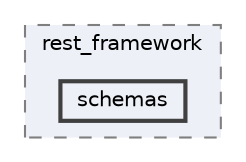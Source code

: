 digraph "env/lib/python3.12/site-packages/rest_framework/schemas"
{
 // LATEX_PDF_SIZE
  bgcolor="transparent";
  edge [fontname=Helvetica,fontsize=10,labelfontname=Helvetica,labelfontsize=10];
  node [fontname=Helvetica,fontsize=10,shape=box,height=0.2,width=0.4];
  compound=true
  subgraph clusterdir_de840e0f8beb23a95f4326964978bac8 {
    graph [ bgcolor="#edf0f7", pencolor="grey50", label="rest_framework", fontname=Helvetica,fontsize=10 style="filled,dashed", URL="dir_de840e0f8beb23a95f4326964978bac8.html",tooltip=""]
  dir_62fc3a05ddb09a09371a12c8025ad6d5 [label="schemas", fillcolor="#edf0f7", color="grey25", style="filled,bold", URL="dir_62fc3a05ddb09a09371a12c8025ad6d5.html",tooltip=""];
  }
}
